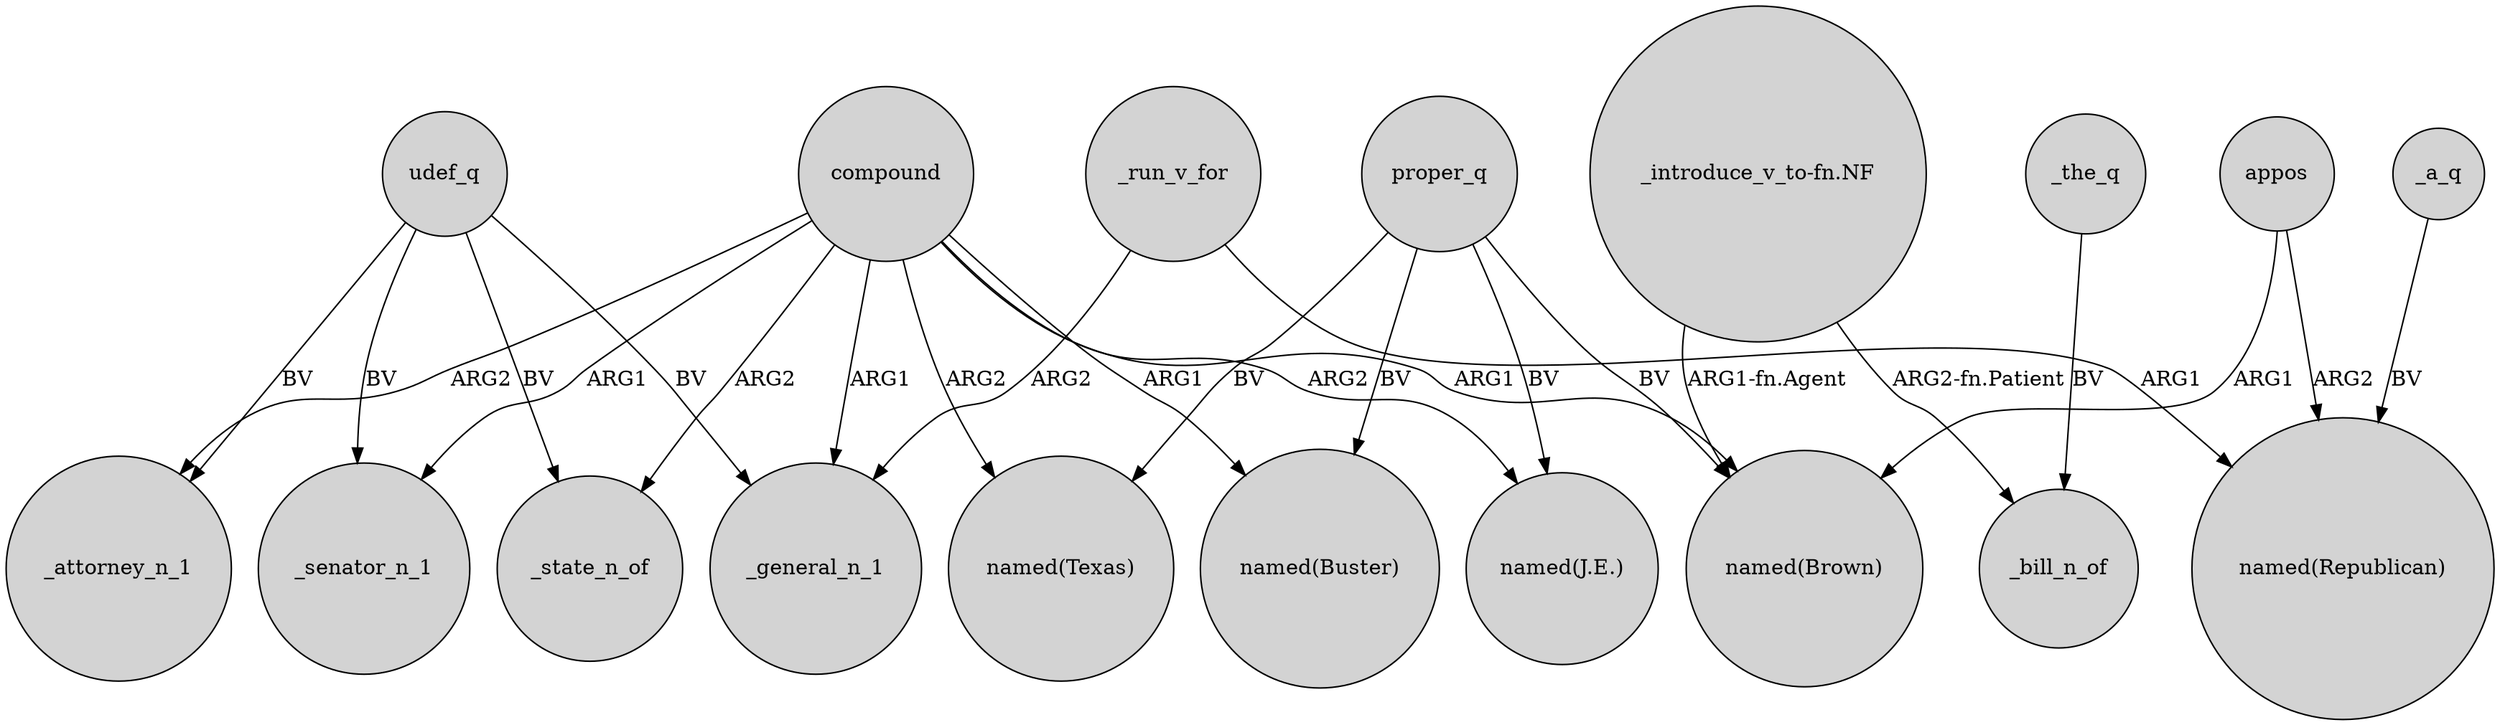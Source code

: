 digraph {
	node [shape=circle style=filled]
	_the_q -> _bill_n_of [label=BV]
	udef_q -> _senator_n_1 [label=BV]
	"_introduce_v_to-fn.NF" -> _bill_n_of [label="ARG2-fn.Patient"]
	udef_q -> _state_n_of [label=BV]
	_a_q -> "named(Republican)" [label=BV]
	compound -> "named(Buster)" [label=ARG1]
	udef_q -> _general_n_1 [label=BV]
	compound -> _state_n_of [label=ARG2]
	compound -> _attorney_n_1 [label=ARG2]
	proper_q -> "named(J.E.)" [label=BV]
	proper_q -> "named(Brown)" [label=BV]
	appos -> "named(Brown)" [label=ARG1]
	proper_q -> "named(Buster)" [label=BV]
	proper_q -> "named(Texas)" [label=BV]
	udef_q -> _attorney_n_1 [label=BV]
	_run_v_for -> _general_n_1 [label=ARG2]
	compound -> "named(Texas)" [label=ARG2]
	compound -> _general_n_1 [label=ARG1]
	appos -> "named(Republican)" [label=ARG2]
	compound -> _senator_n_1 [label=ARG1]
	compound -> "named(J.E.)" [label=ARG2]
	"_introduce_v_to-fn.NF" -> "named(Brown)" [label="ARG1-fn.Agent"]
	compound -> "named(Brown)" [label=ARG1]
	_run_v_for -> "named(Republican)" [label=ARG1]
}
